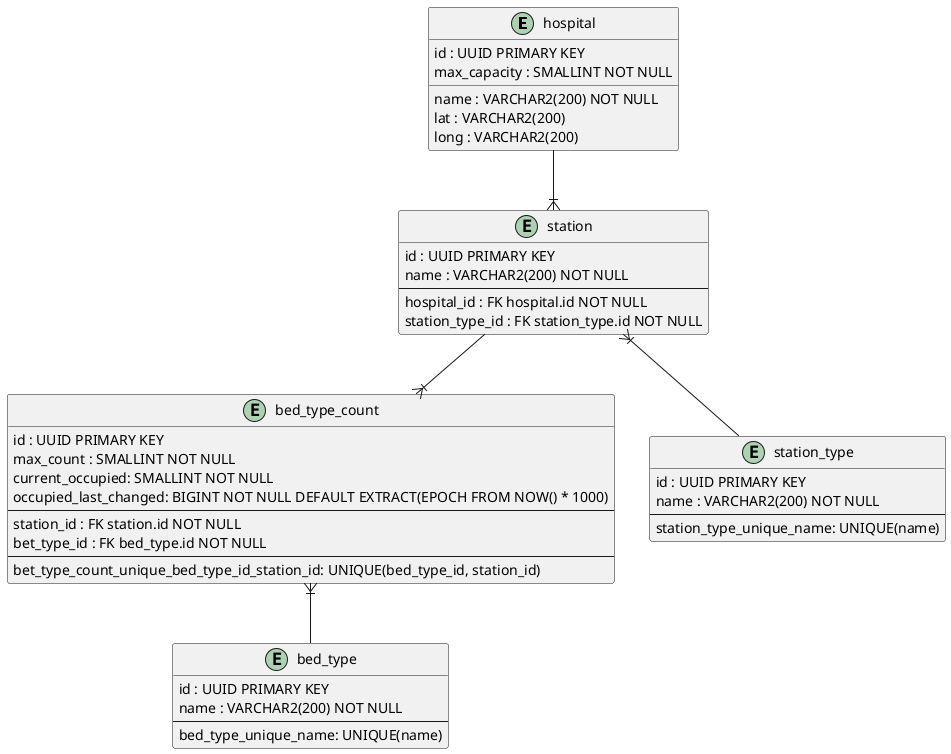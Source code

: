 @startuml
entity hospital {
    id : UUID PRIMARY KEY
    name : VARCHAR2(200) NOT NULL
    max_capacity : SMALLINT NOT NULL
    lat : VARCHAR2(200)
    long : VARCHAR2(200)
}

entity station {
    id : UUID PRIMARY KEY
    name : VARCHAR2(200) NOT NULL
    --
    hospital_id : FK hospital.id NOT NULL
    station_type_id : FK station_type.id NOT NULL
}

entity bed_type_count {
    id : UUID PRIMARY KEY
    max_count : SMALLINT NOT NULL
    current_occupied: SMALLINT NOT NULL
    occupied_last_changed: BIGINT NOT NULL DEFAULT EXTRACT(EPOCH FROM NOW() * 1000)
    --
    station_id : FK station.id NOT NULL
    bet_type_id : FK bed_type.id NOT NULL
    --
    bet_type_count_unique_bed_type_id_station_id: UNIQUE(bed_type_id, station_id)
}

entity bed_type {
    id : UUID PRIMARY KEY
    name : VARCHAR2(200) NOT NULL
    --
    bed_type_unique_name: UNIQUE(name)
}

entity station_type {
    id : UUID PRIMARY KEY
    name : VARCHAR2(200) NOT NULL
    --
    station_type_unique_name: UNIQUE(name)
}

hospital --|{ station
station }|-- station_type
station --|{ bed_type_count
bed_type_count }|-- bed_type
@enduml